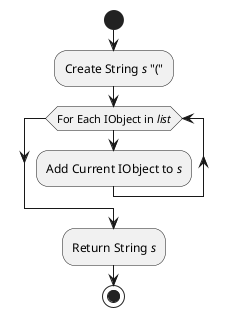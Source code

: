 @startuml
start
:Create String //s// "(";
while(For Each IObject in //list//)
:Add Current IObject to //s//;
endwhile
:Return String //s//;
stop
@enduml